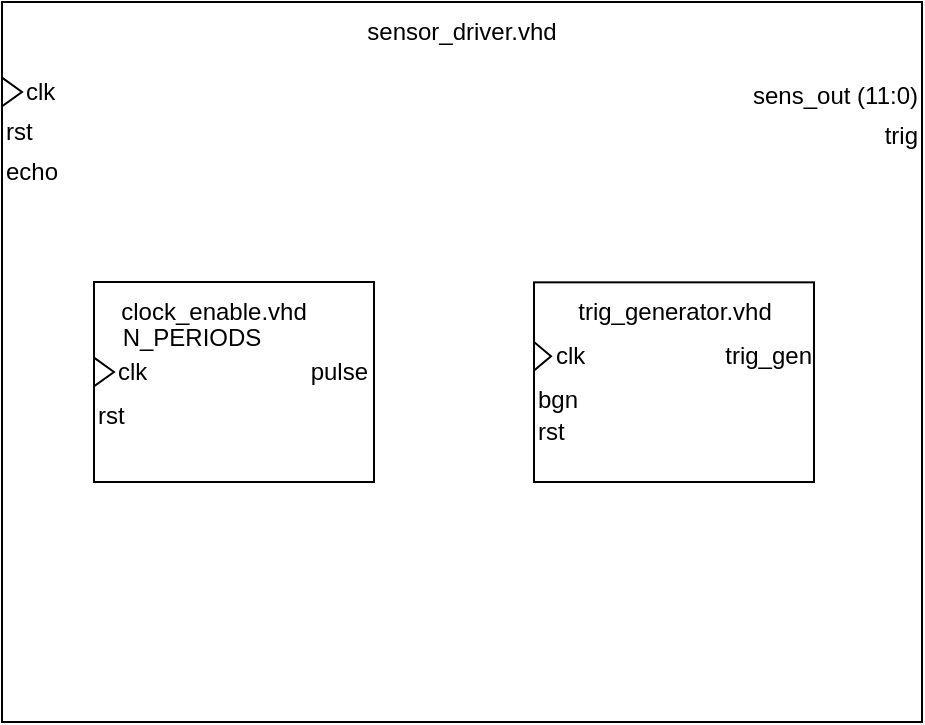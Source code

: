 <mxfile version="26.2.2">
  <diagram name="Stránka-1" id="5HcygzJb59KKx-ZBx64x">
    <mxGraphModel dx="740" dy="435" grid="1" gridSize="10" guides="1" tooltips="1" connect="1" arrows="1" fold="1" page="1" pageScale="1" pageWidth="827" pageHeight="1169" math="0" shadow="0">
      <root>
        <mxCell id="0" />
        <mxCell id="1" parent="0" />
        <mxCell id="wK_hxF7dVCZJvAFQEwej-1" value="" style="rounded=0;whiteSpace=wrap;html=1;" vertex="1" parent="1">
          <mxGeometry x="184" y="140" width="460" height="360" as="geometry" />
        </mxCell>
        <mxCell id="wK_hxF7dVCZJvAFQEwej-2" value="sensor_driver.vhd" style="text;html=1;align=center;verticalAlign=middle;whiteSpace=wrap;rounded=0;" vertex="1" parent="1">
          <mxGeometry x="384" y="140" width="60" height="30" as="geometry" />
        </mxCell>
        <mxCell id="wK_hxF7dVCZJvAFQEwej-3" value="clk" style="text;html=1;align=left;verticalAlign=middle;whiteSpace=wrap;rounded=0;" vertex="1" parent="1">
          <mxGeometry x="194" y="170" width="60" height="30" as="geometry" />
        </mxCell>
        <mxCell id="wK_hxF7dVCZJvAFQEwej-4" value="rst" style="text;html=1;align=left;verticalAlign=middle;whiteSpace=wrap;rounded=0;" vertex="1" parent="1">
          <mxGeometry x="184" y="190" width="60" height="30" as="geometry" />
        </mxCell>
        <mxCell id="wK_hxF7dVCZJvAFQEwej-5" value="echo" style="text;html=1;align=left;verticalAlign=middle;whiteSpace=wrap;rounded=0;" vertex="1" parent="1">
          <mxGeometry x="184" y="210" width="60" height="30" as="geometry" />
        </mxCell>
        <mxCell id="wK_hxF7dVCZJvAFQEwej-7" value="" style="triangle;whiteSpace=wrap;html=1;fontFamily=Helvetica;fontSize=11;fontColor=default;labelBackgroundColor=default;" vertex="1" parent="1">
          <mxGeometry x="184" y="177.83" width="10" height="14.34" as="geometry" />
        </mxCell>
        <mxCell id="wK_hxF7dVCZJvAFQEwej-8" value="trig" style="text;html=1;align=right;verticalAlign=middle;whiteSpace=wrap;rounded=0;" vertex="1" parent="1">
          <mxGeometry x="620" y="192.17" width="24" height="30" as="geometry" />
        </mxCell>
        <mxCell id="wK_hxF7dVCZJvAFQEwej-9" value="sens_out (11:0)" style="text;html=1;align=right;verticalAlign=middle;whiteSpace=wrap;rounded=0;" vertex="1" parent="1">
          <mxGeometry x="554" y="172" width="90" height="30" as="geometry" />
        </mxCell>
        <mxCell id="wK_hxF7dVCZJvAFQEwej-35" value="" style="group;movable=1;resizable=1;rotatable=1;deletable=1;editable=1;locked=0;connectable=1;" vertex="1" connectable="0" parent="1">
          <mxGeometry x="230" y="280" width="140" height="100" as="geometry" />
        </mxCell>
        <mxCell id="wK_hxF7dVCZJvAFQEwej-10" value="" style="rounded=0;whiteSpace=wrap;html=1;container=0;movable=1;resizable=1;rotatable=1;deletable=1;editable=1;locked=0;connectable=1;" vertex="1" parent="wK_hxF7dVCZJvAFQEwej-35">
          <mxGeometry width="140" height="100" as="geometry" />
        </mxCell>
        <mxCell id="wK_hxF7dVCZJvAFQEwej-11" value="clock_enable.vhd" style="text;html=1;align=center;verticalAlign=middle;whiteSpace=wrap;rounded=0;container=0;movable=1;resizable=1;rotatable=1;deletable=1;editable=1;locked=0;connectable=1;" vertex="1" parent="wK_hxF7dVCZJvAFQEwej-35">
          <mxGeometry x="30" width="60" height="30" as="geometry" />
        </mxCell>
        <mxCell id="wK_hxF7dVCZJvAFQEwej-12" value="N_PERIODS" style="text;html=1;align=center;verticalAlign=middle;whiteSpace=wrap;rounded=0;container=0;movable=1;resizable=1;rotatable=1;deletable=1;editable=1;locked=0;connectable=1;" vertex="1" parent="wK_hxF7dVCZJvAFQEwej-35">
          <mxGeometry x="19" y="13.17" width="60" height="30" as="geometry" />
        </mxCell>
        <mxCell id="wK_hxF7dVCZJvAFQEwej-18" value="clk" style="text;html=1;align=left;verticalAlign=middle;whiteSpace=wrap;rounded=0;container=0;movable=1;resizable=1;rotatable=1;deletable=1;editable=1;locked=0;connectable=1;" vertex="1" parent="wK_hxF7dVCZJvAFQEwej-35">
          <mxGeometry x="10" y="30.0" width="60" height="30" as="geometry" />
        </mxCell>
        <mxCell id="wK_hxF7dVCZJvAFQEwej-19" value="" style="triangle;whiteSpace=wrap;html=1;fontFamily=Helvetica;fontSize=11;fontColor=default;labelBackgroundColor=default;container=0;movable=1;resizable=1;rotatable=1;deletable=1;editable=1;locked=0;connectable=1;" vertex="1" parent="wK_hxF7dVCZJvAFQEwej-35">
          <mxGeometry y="37.83" width="10" height="14.34" as="geometry" />
        </mxCell>
        <mxCell id="wK_hxF7dVCZJvAFQEwej-20" value="rst" style="text;html=1;align=left;verticalAlign=middle;whiteSpace=wrap;rounded=0;container=0;movable=1;resizable=1;rotatable=1;deletable=1;editable=1;locked=0;connectable=1;" vertex="1" parent="wK_hxF7dVCZJvAFQEwej-35">
          <mxGeometry y="52.17" width="60" height="30" as="geometry" />
        </mxCell>
        <mxCell id="wK_hxF7dVCZJvAFQEwej-21" value="pulse" style="text;html=1;align=right;verticalAlign=middle;whiteSpace=wrap;rounded=0;container=0;movable=1;resizable=1;rotatable=1;deletable=1;editable=1;locked=0;connectable=1;" vertex="1" parent="wK_hxF7dVCZJvAFQEwej-35">
          <mxGeometry x="79" y="30" width="60" height="30" as="geometry" />
        </mxCell>
        <mxCell id="wK_hxF7dVCZJvAFQEwej-36" value="" style="group;movable=1;resizable=1;rotatable=1;deletable=1;editable=1;locked=0;connectable=1;" vertex="1" connectable="0" parent="1">
          <mxGeometry x="450" y="280" width="141" height="100" as="geometry" />
        </mxCell>
        <mxCell id="wK_hxF7dVCZJvAFQEwej-22" value="" style="rounded=0;whiteSpace=wrap;html=1;movable=1;resizable=1;rotatable=1;deletable=1;editable=1;locked=0;connectable=1;" vertex="1" parent="wK_hxF7dVCZJvAFQEwej-36">
          <mxGeometry y="0.17" width="140" height="99.83" as="geometry" />
        </mxCell>
        <mxCell id="wK_hxF7dVCZJvAFQEwej-23" value="trig_generator.vhd" style="text;html=1;align=center;verticalAlign=middle;whiteSpace=wrap;rounded=0;movable=1;resizable=1;rotatable=1;deletable=1;editable=1;locked=0;connectable=1;" vertex="1" parent="wK_hxF7dVCZJvAFQEwej-36">
          <mxGeometry x="44.5" width="51" height="29.949" as="geometry" />
        </mxCell>
        <mxCell id="wK_hxF7dVCZJvAFQEwej-27" value="clk" style="text;html=1;align=left;verticalAlign=middle;whiteSpace=wrap;rounded=0;movable=1;resizable=1;rotatable=1;deletable=1;editable=1;locked=0;connectable=1;" vertex="1" parent="wK_hxF7dVCZJvAFQEwej-36">
          <mxGeometry x="8.5" y="22.132" width="51" height="29.949" as="geometry" />
        </mxCell>
        <mxCell id="wK_hxF7dVCZJvAFQEwej-28" value="" style="triangle;whiteSpace=wrap;html=1;fontFamily=Helvetica;fontSize=11;fontColor=default;labelBackgroundColor=default;movable=1;resizable=1;rotatable=1;deletable=1;editable=1;locked=0;connectable=1;" vertex="1" parent="wK_hxF7dVCZJvAFQEwej-36">
          <mxGeometry y="29.949" width="8.5" height="14.316" as="geometry" />
        </mxCell>
        <mxCell id="wK_hxF7dVCZJvAFQEwej-29" value="bgn" style="text;html=1;align=left;verticalAlign=middle;whiteSpace=wrap;rounded=0;movable=1;resizable=1;rotatable=1;deletable=1;editable=1;locked=0;connectable=1;" vertex="1" parent="wK_hxF7dVCZJvAFQEwej-36">
          <mxGeometry y="44.265" width="51" height="29.949" as="geometry" />
        </mxCell>
        <mxCell id="wK_hxF7dVCZJvAFQEwej-30" value="rst" style="text;html=1;align=left;verticalAlign=middle;whiteSpace=wrap;rounded=0;movable=1;resizable=1;rotatable=1;deletable=1;editable=1;locked=0;connectable=1;" vertex="1" parent="wK_hxF7dVCZJvAFQEwej-36">
          <mxGeometry y="60.068" width="51" height="29.949" as="geometry" />
        </mxCell>
        <mxCell id="wK_hxF7dVCZJvAFQEwej-31" value="trig_gen" style="text;html=1;align=right;verticalAlign=middle;whiteSpace=wrap;rounded=0;movable=1;resizable=1;rotatable=1;deletable=1;editable=1;locked=0;connectable=1;" vertex="1" parent="wK_hxF7dVCZJvAFQEwej-36">
          <mxGeometry x="90" y="22.132" width="51" height="29.949" as="geometry" />
        </mxCell>
      </root>
    </mxGraphModel>
  </diagram>
</mxfile>
